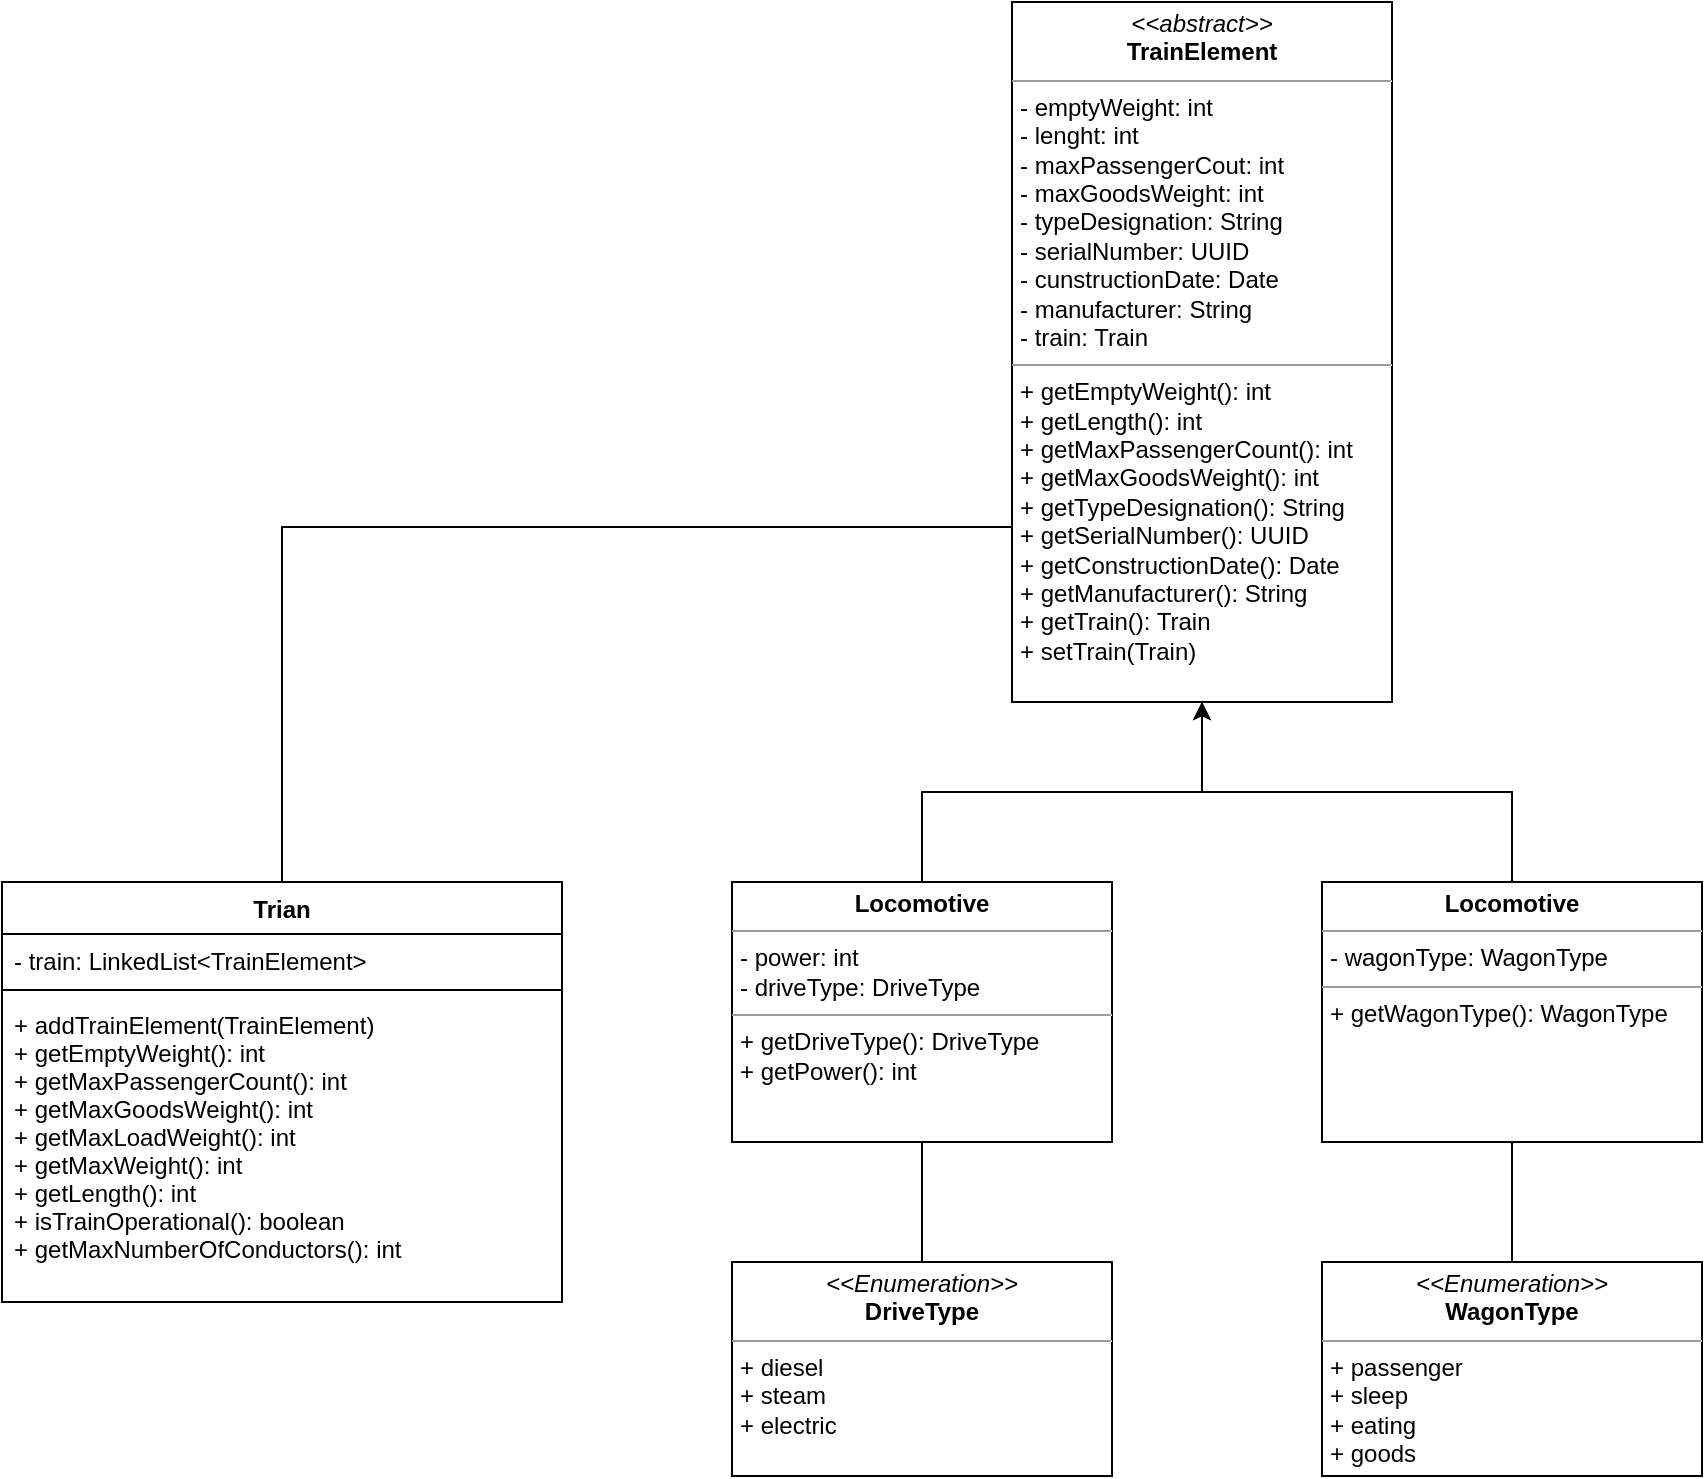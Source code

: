<mxfile version="20.8.16" type="device"><diagram name="Seite-1" id="Z6PPwoSIWZABhfiH3z1C"><mxGraphModel dx="1232" dy="1187" grid="1" gridSize="10" guides="1" tooltips="1" connect="1" arrows="1" fold="1" page="1" pageScale="1" pageWidth="1169" pageHeight="827" math="0" shadow="0"><root><mxCell id="0"/><mxCell id="1" parent="0"/><mxCell id="U4PSp7Vr_2p7yWWWhVr1-12" style="edgeStyle=orthogonalEdgeStyle;rounded=0;orthogonalLoop=1;jettySize=auto;html=1;exitX=0.5;exitY=0;exitDx=0;exitDy=0;entryX=0;entryY=0.75;entryDx=0;entryDy=0;endArrow=none;endFill=0;" edge="1" parent="1" source="g7KCq-MXC724eAQBGxJO-1" target="T6QzNixFMbBCSrRKW_gN-10"><mxGeometry relative="1" as="geometry"/></mxCell><mxCell id="g7KCq-MXC724eAQBGxJO-1" value="Trian" style="swimlane;fontStyle=1;align=center;verticalAlign=top;childLayout=stackLayout;horizontal=1;startSize=26;horizontalStack=0;resizeParent=1;resizeParentMax=0;resizeLast=0;collapsible=1;marginBottom=0;" parent="1" vertex="1"><mxGeometry x="90" y="520" width="280" height="210" as="geometry"/></mxCell><mxCell id="g7KCq-MXC724eAQBGxJO-2" value="- train: LinkedList&lt;TrainElement&gt;" style="text;strokeColor=none;fillColor=none;align=left;verticalAlign=top;spacingLeft=4;spacingRight=4;overflow=hidden;rotatable=0;points=[[0,0.5],[1,0.5]];portConstraint=eastwest;" parent="g7KCq-MXC724eAQBGxJO-1" vertex="1"><mxGeometry y="26" width="280" height="24" as="geometry"/></mxCell><mxCell id="g7KCq-MXC724eAQBGxJO-3" value="" style="line;strokeWidth=1;fillColor=none;align=left;verticalAlign=middle;spacingTop=-1;spacingLeft=3;spacingRight=3;rotatable=0;labelPosition=right;points=[];portConstraint=eastwest;strokeColor=inherit;" parent="g7KCq-MXC724eAQBGxJO-1" vertex="1"><mxGeometry y="50" width="280" height="8" as="geometry"/></mxCell><mxCell id="g7KCq-MXC724eAQBGxJO-4" value="+ addTrainElement(TrainElement)&#10;+ getEmptyWeight(): int&#10;+ getMaxPassengerCount(): int&#10;+ getMaxGoodsWeight(): int&#10;+ getMaxLoadWeight(): int &#10;+ getMaxWeight(): int&#10;+ getLength(): int&#10;+ isTrainOperational(): boolean &#10;+ getMaxNumberOfConductors(): int&#10;" style="text;strokeColor=none;fillColor=none;align=left;verticalAlign=top;spacingLeft=4;spacingRight=4;overflow=hidden;rotatable=0;points=[[0,0.5],[1,0.5]];portConstraint=eastwest;" parent="g7KCq-MXC724eAQBGxJO-1" vertex="1"><mxGeometry y="58" width="280" height="152" as="geometry"/></mxCell><mxCell id="U4PSp7Vr_2p7yWWWhVr1-9" style="edgeStyle=orthogonalEdgeStyle;rounded=0;orthogonalLoop=1;jettySize=auto;html=1;exitX=0.5;exitY=0;exitDx=0;exitDy=0;entryX=0.5;entryY=1;entryDx=0;entryDy=0;endArrow=none;endFill=0;" edge="1" parent="1" source="g7KCq-MXC724eAQBGxJO-21" target="U4PSp7Vr_2p7yWWWhVr1-6"><mxGeometry relative="1" as="geometry"/></mxCell><mxCell id="g7KCq-MXC724eAQBGxJO-21" value="&lt;p style=&quot;margin:0px;margin-top:4px;text-align:center;&quot;&gt;&lt;i&gt;&amp;lt;&amp;lt;Enumeration&amp;gt;&amp;gt;&lt;/i&gt;&lt;br&gt;&lt;b&gt;WagonType&lt;/b&gt;&lt;/p&gt;&lt;hr size=&quot;1&quot;&gt;&lt;p style=&quot;margin:0px;margin-left:4px;&quot;&gt;+ passenger&lt;br&gt;+ sleep&lt;br&gt;+ eating&lt;/p&gt;&lt;p style=&quot;margin:0px;margin-left:4px;&quot;&gt;+ goods&lt;/p&gt;&lt;p style=&quot;margin:0px;margin-left:4px;&quot;&gt;&lt;br&gt;&lt;/p&gt;" style="verticalAlign=top;align=left;overflow=fill;fontSize=12;fontFamily=Helvetica;html=1;" parent="1" vertex="1"><mxGeometry x="750" y="710" width="190" height="107" as="geometry"/></mxCell><mxCell id="U4PSp7Vr_2p7yWWWhVr1-10" style="edgeStyle=orthogonalEdgeStyle;rounded=0;orthogonalLoop=1;jettySize=auto;html=1;exitX=0.5;exitY=0;exitDx=0;exitDy=0;entryX=0.5;entryY=1;entryDx=0;entryDy=0;endArrow=none;endFill=0;" edge="1" parent="1" source="g7KCq-MXC724eAQBGxJO-23" target="U4PSp7Vr_2p7yWWWhVr1-5"><mxGeometry relative="1" as="geometry"/></mxCell><mxCell id="g7KCq-MXC724eAQBGxJO-23" value="&lt;p style=&quot;margin:0px;margin-top:4px;text-align:center;&quot;&gt;&lt;i&gt;&amp;lt;&amp;lt;Enumeration&amp;gt;&amp;gt;&lt;/i&gt;&lt;br&gt;&lt;b&gt;DriveType&lt;/b&gt;&lt;/p&gt;&lt;hr size=&quot;1&quot;&gt;&lt;p style=&quot;margin:0px;margin-left:4px;&quot;&gt;+ diesel&amp;nbsp;&lt;/p&gt;&lt;p style=&quot;margin:0px;margin-left:4px;&quot;&gt;+ steam&amp;nbsp;&lt;/p&gt;&lt;p style=&quot;margin:0px;margin-left:4px;&quot;&gt;+ electric&lt;/p&gt;&lt;p style=&quot;margin:0px;margin-left:4px;&quot;&gt;&lt;br&gt;&lt;/p&gt;" style="verticalAlign=top;align=left;overflow=fill;fontSize=12;fontFamily=Helvetica;html=1;" parent="1" vertex="1"><mxGeometry x="455" y="710" width="190" height="107" as="geometry"/></mxCell><mxCell id="T6QzNixFMbBCSrRKW_gN-10" value="&lt;p style=&quot;margin:0px;margin-top:4px;text-align:center;&quot;&gt;&lt;i&gt;&amp;lt;&amp;lt;abstract&amp;gt;&amp;gt;&lt;/i&gt;&lt;br&gt;&lt;b&gt;TrainElement&lt;/b&gt;&lt;/p&gt;&lt;hr style=&quot;border-color: var(--border-color);&quot; size=&quot;1&quot;&gt;&lt;p style=&quot;border-color: var(--border-color); margin: 0px 0px 0px 4px;&quot;&gt;- emptyWeight: int&amp;nbsp;&lt;br style=&quot;border-color: var(--border-color);&quot;&gt;- lenght: int&lt;/p&gt;&lt;p style=&quot;border-color: var(--border-color); margin: 0px 0px 0px 4px;&quot;&gt;- maxPassengerCout: int&amp;nbsp;&lt;/p&gt;&lt;p style=&quot;border-color: var(--border-color); margin: 0px 0px 0px 4px;&quot;&gt;-&amp;nbsp;maxGoodsWeight: int&lt;/p&gt;&lt;p style=&quot;border-color: var(--border-color); margin: 0px 0px 0px 4px;&quot;&gt;- typeDesignation: String&lt;/p&gt;&lt;p style=&quot;border-color: var(--border-color); margin: 0px 0px 0px 4px;&quot;&gt;- serialNumber: UUID&lt;/p&gt;&lt;p style=&quot;border-color: var(--border-color); margin: 0px 0px 0px 4px;&quot;&gt;- cunstructionDate: Date&lt;br&gt;- manufacturer: String&amp;nbsp;&lt;/p&gt;&lt;p style=&quot;border-color: var(--border-color); margin: 0px 0px 0px 4px;&quot;&gt;- train: Train&lt;/p&gt;&lt;hr size=&quot;1&quot;&gt;&lt;p style=&quot;margin:0px;margin-left:4px;&quot;&gt;+ getEmptyWeight(): int&amp;nbsp;&lt;/p&gt;&lt;p style=&quot;margin:0px;margin-left:4px;&quot;&gt;+ getLength(): int&amp;nbsp;&lt;br&gt;+ getMaxPassengerCount(): int&amp;nbsp;&lt;/p&gt;&lt;p style=&quot;margin:0px;margin-left:4px;&quot;&gt;+ getMaxGoodsWeight(): int&amp;nbsp;&lt;/p&gt;&lt;p style=&quot;margin:0px;margin-left:4px;&quot;&gt;+ getTypeDesignation(): String&lt;/p&gt;&lt;p style=&quot;margin:0px;margin-left:4px;&quot;&gt;+ getSerialNumber(): UUID&lt;/p&gt;&lt;p style=&quot;margin:0px;margin-left:4px;&quot;&gt;+ getConstructionDate(): Date&amp;nbsp;&lt;/p&gt;&lt;p style=&quot;margin:0px;margin-left:4px;&quot;&gt;+ getManufacturer(): String&amp;nbsp;&lt;/p&gt;&lt;p style=&quot;margin:0px;margin-left:4px;&quot;&gt;+ getTrain(): Train&amp;nbsp;&lt;/p&gt;&lt;p style=&quot;margin:0px;margin-left:4px;&quot;&gt;+ setTrain(Train)&lt;/p&gt;" style="verticalAlign=top;align=left;overflow=fill;fontSize=12;fontFamily=Helvetica;html=1;" parent="1" vertex="1"><mxGeometry x="595" y="80" width="190" height="350" as="geometry"/></mxCell><mxCell id="U4PSp7Vr_2p7yWWWhVr1-8" style="edgeStyle=orthogonalEdgeStyle;rounded=0;orthogonalLoop=1;jettySize=auto;html=1;exitX=0.5;exitY=0;exitDx=0;exitDy=0;entryX=0.5;entryY=1;entryDx=0;entryDy=0;endArrow=classic;endFill=1;" edge="1" parent="1" source="U4PSp7Vr_2p7yWWWhVr1-5" target="T6QzNixFMbBCSrRKW_gN-10"><mxGeometry relative="1" as="geometry"/></mxCell><mxCell id="U4PSp7Vr_2p7yWWWhVr1-5" value="&lt;p style=&quot;margin:0px;margin-top:4px;text-align:center;&quot;&gt;&lt;b&gt;Locomotive&lt;/b&gt;&lt;/p&gt;&lt;hr style=&quot;border-color: var(--border-color);&quot; size=&quot;1&quot;&gt;&lt;p style=&quot;border-color: var(--border-color); margin: 0px 0px 0px 4px;&quot;&gt;- power: int&amp;nbsp;&lt;/p&gt;&lt;p style=&quot;border-color: var(--border-color); margin: 0px 0px 0px 4px;&quot;&gt;- driveType: DriveType&lt;/p&gt;&lt;hr size=&quot;1&quot;&gt;&lt;p style=&quot;margin:0px;margin-left:4px;&quot;&gt;+ getDriveType(): DriveType&lt;br&gt;+ getPower(): int&lt;/p&gt;" style="verticalAlign=top;align=left;overflow=fill;fontSize=12;fontFamily=Helvetica;html=1;" vertex="1" parent="1"><mxGeometry x="455" y="520" width="190" height="130" as="geometry"/></mxCell><mxCell id="U4PSp7Vr_2p7yWWWhVr1-7" style="edgeStyle=orthogonalEdgeStyle;rounded=0;orthogonalLoop=1;jettySize=auto;html=1;exitX=0.5;exitY=0;exitDx=0;exitDy=0;endArrow=classic;endFill=1;" edge="1" parent="1" source="U4PSp7Vr_2p7yWWWhVr1-6" target="T6QzNixFMbBCSrRKW_gN-10"><mxGeometry relative="1" as="geometry"/></mxCell><mxCell id="U4PSp7Vr_2p7yWWWhVr1-6" value="&lt;p style=&quot;margin:0px;margin-top:4px;text-align:center;&quot;&gt;&lt;b&gt;Locomotive&lt;/b&gt;&lt;/p&gt;&lt;hr style=&quot;border-color: var(--border-color);&quot; size=&quot;1&quot;&gt;&lt;p style=&quot;border-color: var(--border-color); margin: 0px 0px 0px 4px;&quot;&gt;- wagonType: WagonType&lt;/p&gt;&lt;hr size=&quot;1&quot;&gt;&lt;p style=&quot;margin:0px;margin-left:4px;&quot;&gt;+ getWagonType(): WagonType&lt;/p&gt;" style="verticalAlign=top;align=left;overflow=fill;fontSize=12;fontFamily=Helvetica;html=1;" vertex="1" parent="1"><mxGeometry x="750" y="520" width="190" height="130" as="geometry"/></mxCell></root></mxGraphModel></diagram></mxfile>
